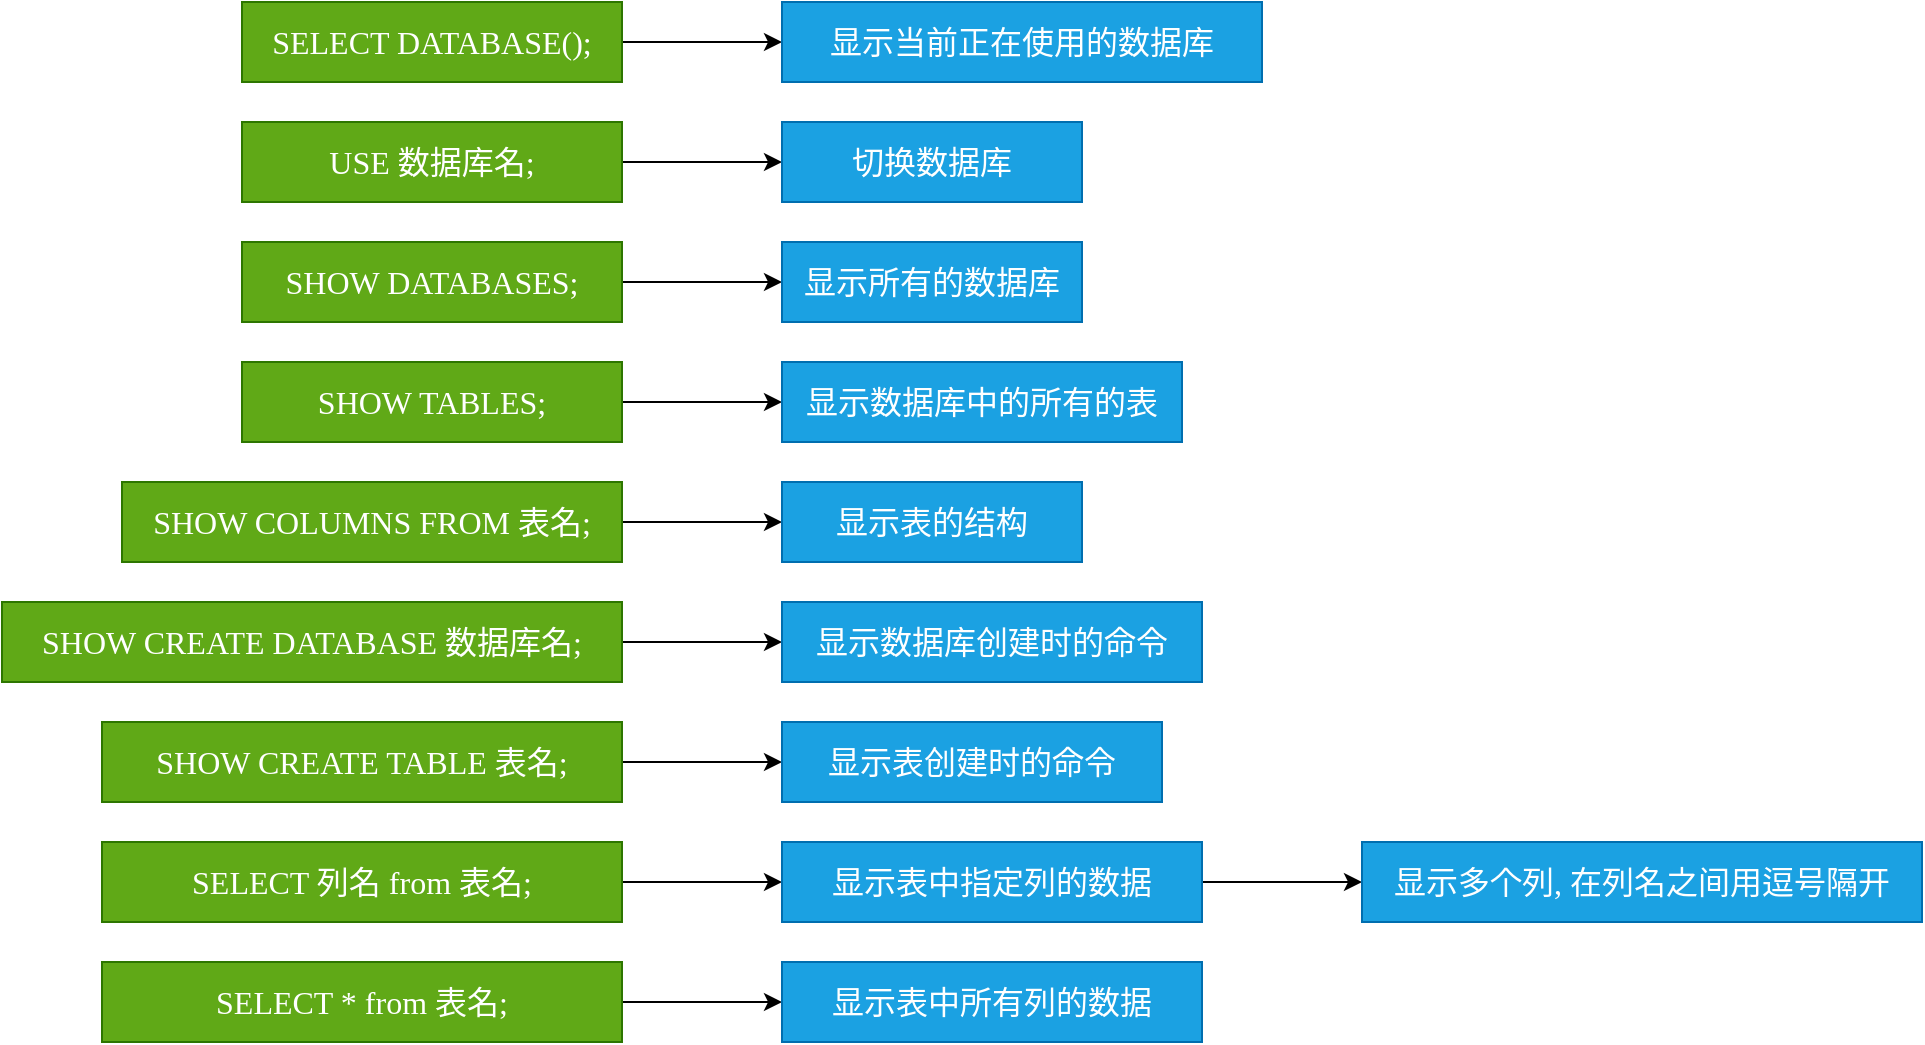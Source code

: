 <mxfile version="14.3.2" type="github">
  <diagram id="r4tI7-QEA74NGSe-jzcr" name="第 1 页">
    <mxGraphModel dx="1422" dy="833" grid="1" gridSize="10" guides="1" tooltips="1" connect="1" arrows="1" fold="1" page="1" pageScale="1" pageWidth="6500" pageHeight="4500" math="0" shadow="0">
      <root>
        <mxCell id="0" />
        <mxCell id="1" parent="0" />
        <mxCell id="pQ-ap-EGcs-gZTDshkdp-6" value="" style="edgeStyle=orthogonalEdgeStyle;rounded=0;orthogonalLoop=1;jettySize=auto;html=1;fontFamily=Verdana;fontSize=16;" edge="1" parent="1" source="pQ-ap-EGcs-gZTDshkdp-3" target="pQ-ap-EGcs-gZTDshkdp-5">
          <mxGeometry relative="1" as="geometry" />
        </mxCell>
        <mxCell id="pQ-ap-EGcs-gZTDshkdp-3" value="SELECT DATABASE();" style="text;html=1;strokeColor=#2D7600;fillColor=#60a917;align=center;verticalAlign=middle;whiteSpace=wrap;rounded=0;fontSize=16;fontColor=#ffffff;fontFamily=Verdana;" vertex="1" parent="1">
          <mxGeometry x="1500" y="140" width="190" height="40" as="geometry" />
        </mxCell>
        <mxCell id="pQ-ap-EGcs-gZTDshkdp-5" value="显示当前正在使用的数据库" style="text;html=1;strokeColor=#006EAF;fillColor=#1ba1e2;align=center;verticalAlign=middle;whiteSpace=wrap;rounded=0;fontSize=16;fontColor=#ffffff;fontFamily=Verdana;" vertex="1" parent="1">
          <mxGeometry x="1770" y="140" width="240" height="40" as="geometry" />
        </mxCell>
        <mxCell id="pQ-ap-EGcs-gZTDshkdp-7" value="" style="edgeStyle=orthogonalEdgeStyle;rounded=0;orthogonalLoop=1;jettySize=auto;html=1;fontFamily=Verdana;fontSize=16;" edge="1" source="pQ-ap-EGcs-gZTDshkdp-8" target="pQ-ap-EGcs-gZTDshkdp-9" parent="1">
          <mxGeometry relative="1" as="geometry" />
        </mxCell>
        <mxCell id="pQ-ap-EGcs-gZTDshkdp-8" value="USE 数据库名;" style="text;html=1;strokeColor=#2D7600;fillColor=#60a917;align=center;verticalAlign=middle;whiteSpace=wrap;rounded=0;fontSize=16;fontColor=#ffffff;fontFamily=Verdana;" vertex="1" parent="1">
          <mxGeometry x="1500" y="200" width="190" height="40" as="geometry" />
        </mxCell>
        <mxCell id="pQ-ap-EGcs-gZTDshkdp-9" value="切换数据库" style="text;html=1;strokeColor=#006EAF;fillColor=#1ba1e2;align=center;verticalAlign=middle;whiteSpace=wrap;rounded=0;fontSize=16;fontColor=#ffffff;fontFamily=Verdana;" vertex="1" parent="1">
          <mxGeometry x="1770" y="200" width="150" height="40" as="geometry" />
        </mxCell>
        <mxCell id="pQ-ap-EGcs-gZTDshkdp-10" value="" style="edgeStyle=orthogonalEdgeStyle;rounded=0;orthogonalLoop=1;jettySize=auto;html=1;fontFamily=Verdana;fontSize=16;" edge="1" source="pQ-ap-EGcs-gZTDshkdp-11" target="pQ-ap-EGcs-gZTDshkdp-12" parent="1">
          <mxGeometry relative="1" as="geometry" />
        </mxCell>
        <mxCell id="pQ-ap-EGcs-gZTDshkdp-11" value="SHOW DATABASES;" style="text;html=1;strokeColor=#2D7600;fillColor=#60a917;align=center;verticalAlign=middle;whiteSpace=wrap;rounded=0;fontSize=16;fontColor=#ffffff;fontFamily=Verdana;" vertex="1" parent="1">
          <mxGeometry x="1500" y="260" width="190" height="40" as="geometry" />
        </mxCell>
        <mxCell id="pQ-ap-EGcs-gZTDshkdp-12" value="显示所有的数据库" style="text;html=1;strokeColor=#006EAF;fillColor=#1ba1e2;align=center;verticalAlign=middle;whiteSpace=wrap;rounded=0;fontSize=16;fontColor=#ffffff;fontFamily=Verdana;" vertex="1" parent="1">
          <mxGeometry x="1770" y="260" width="150" height="40" as="geometry" />
        </mxCell>
        <mxCell id="pQ-ap-EGcs-gZTDshkdp-13" value="" style="edgeStyle=orthogonalEdgeStyle;rounded=0;orthogonalLoop=1;jettySize=auto;html=1;fontFamily=Verdana;fontSize=16;" edge="1" source="pQ-ap-EGcs-gZTDshkdp-14" target="pQ-ap-EGcs-gZTDshkdp-15" parent="1">
          <mxGeometry relative="1" as="geometry" />
        </mxCell>
        <mxCell id="pQ-ap-EGcs-gZTDshkdp-14" value="SHOW TABLES;" style="text;html=1;strokeColor=#2D7600;fillColor=#60a917;align=center;verticalAlign=middle;whiteSpace=wrap;rounded=0;fontSize=16;fontColor=#ffffff;fontFamily=Verdana;" vertex="1" parent="1">
          <mxGeometry x="1500" y="320" width="190" height="40" as="geometry" />
        </mxCell>
        <mxCell id="pQ-ap-EGcs-gZTDshkdp-15" value="显示数据库中的所有的表" style="text;html=1;strokeColor=#006EAF;fillColor=#1ba1e2;align=center;verticalAlign=middle;whiteSpace=wrap;rounded=0;fontSize=16;fontColor=#ffffff;fontFamily=Verdana;" vertex="1" parent="1">
          <mxGeometry x="1770" y="320" width="200" height="40" as="geometry" />
        </mxCell>
        <mxCell id="pQ-ap-EGcs-gZTDshkdp-16" value="" style="edgeStyle=orthogonalEdgeStyle;rounded=0;orthogonalLoop=1;jettySize=auto;html=1;fontFamily=Verdana;fontSize=16;" edge="1" source="pQ-ap-EGcs-gZTDshkdp-17" target="pQ-ap-EGcs-gZTDshkdp-18" parent="1">
          <mxGeometry relative="1" as="geometry" />
        </mxCell>
        <mxCell id="pQ-ap-EGcs-gZTDshkdp-17" value="SHOW COLUMNS FROM 表名;" style="text;html=1;strokeColor=#2D7600;fillColor=#60a917;align=center;verticalAlign=middle;whiteSpace=wrap;rounded=0;fontSize=16;fontColor=#ffffff;fontFamily=Verdana;" vertex="1" parent="1">
          <mxGeometry x="1440" y="380" width="250" height="40" as="geometry" />
        </mxCell>
        <mxCell id="pQ-ap-EGcs-gZTDshkdp-18" value="显示表的结构" style="text;html=1;strokeColor=#006EAF;fillColor=#1ba1e2;align=center;verticalAlign=middle;whiteSpace=wrap;rounded=0;fontSize=16;fontColor=#ffffff;fontFamily=Verdana;" vertex="1" parent="1">
          <mxGeometry x="1770" y="380" width="150" height="40" as="geometry" />
        </mxCell>
        <mxCell id="pQ-ap-EGcs-gZTDshkdp-19" value="" style="edgeStyle=orthogonalEdgeStyle;rounded=0;orthogonalLoop=1;jettySize=auto;html=1;fontFamily=Verdana;fontSize=16;" edge="1" source="pQ-ap-EGcs-gZTDshkdp-20" target="pQ-ap-EGcs-gZTDshkdp-21" parent="1">
          <mxGeometry relative="1" as="geometry" />
        </mxCell>
        <mxCell id="pQ-ap-EGcs-gZTDshkdp-20" value="SHOW CREATE DATABASE 数据库名;" style="text;html=1;strokeColor=#2D7600;fillColor=#60a917;align=center;verticalAlign=middle;whiteSpace=wrap;rounded=0;fontSize=16;fontColor=#ffffff;fontFamily=Verdana;" vertex="1" parent="1">
          <mxGeometry x="1380" y="440" width="310" height="40" as="geometry" />
        </mxCell>
        <mxCell id="pQ-ap-EGcs-gZTDshkdp-21" value="显示数据库创建时的命令" style="text;html=1;strokeColor=#006EAF;fillColor=#1ba1e2;align=center;verticalAlign=middle;whiteSpace=wrap;rounded=0;fontSize=16;fontColor=#ffffff;fontFamily=Verdana;" vertex="1" parent="1">
          <mxGeometry x="1770" y="440" width="210" height="40" as="geometry" />
        </mxCell>
        <mxCell id="pQ-ap-EGcs-gZTDshkdp-22" value="" style="edgeStyle=orthogonalEdgeStyle;rounded=0;orthogonalLoop=1;jettySize=auto;html=1;fontFamily=Verdana;fontSize=16;" edge="1" source="pQ-ap-EGcs-gZTDshkdp-23" target="pQ-ap-EGcs-gZTDshkdp-24" parent="1">
          <mxGeometry relative="1" as="geometry" />
        </mxCell>
        <mxCell id="pQ-ap-EGcs-gZTDshkdp-23" value="SHOW CREATE TABLE 表名;" style="text;html=1;strokeColor=#2D7600;fillColor=#60a917;align=center;verticalAlign=middle;whiteSpace=wrap;rounded=0;fontSize=16;fontColor=#ffffff;fontFamily=Verdana;" vertex="1" parent="1">
          <mxGeometry x="1430" y="500" width="260" height="40" as="geometry" />
        </mxCell>
        <mxCell id="pQ-ap-EGcs-gZTDshkdp-24" value="显示表创建时的命令" style="text;html=1;strokeColor=#006EAF;fillColor=#1ba1e2;align=center;verticalAlign=middle;whiteSpace=wrap;rounded=0;fontSize=16;fontColor=#ffffff;fontFamily=Verdana;" vertex="1" parent="1">
          <mxGeometry x="1770" y="500" width="190" height="40" as="geometry" />
        </mxCell>
        <mxCell id="pQ-ap-EGcs-gZTDshkdp-25" value="" style="edgeStyle=orthogonalEdgeStyle;rounded=0;orthogonalLoop=1;jettySize=auto;html=1;fontFamily=Verdana;fontSize=16;" edge="1" source="pQ-ap-EGcs-gZTDshkdp-26" target="pQ-ap-EGcs-gZTDshkdp-27" parent="1">
          <mxGeometry relative="1" as="geometry" />
        </mxCell>
        <mxCell id="pQ-ap-EGcs-gZTDshkdp-26" value="SELECT 列名 from 表名;" style="text;html=1;strokeColor=#2D7600;fillColor=#60a917;align=center;verticalAlign=middle;whiteSpace=wrap;rounded=0;fontSize=16;fontColor=#ffffff;fontFamily=Verdana;" vertex="1" parent="1">
          <mxGeometry x="1430" y="560" width="260" height="40" as="geometry" />
        </mxCell>
        <mxCell id="pQ-ap-EGcs-gZTDshkdp-33" value="" style="edgeStyle=orthogonalEdgeStyle;rounded=0;orthogonalLoop=1;jettySize=auto;html=1;fontFamily=Verdana;fontSize=16;" edge="1" parent="1" source="pQ-ap-EGcs-gZTDshkdp-27" target="pQ-ap-EGcs-gZTDshkdp-32">
          <mxGeometry relative="1" as="geometry" />
        </mxCell>
        <mxCell id="pQ-ap-EGcs-gZTDshkdp-27" value="显示表中指定列的数据" style="text;html=1;strokeColor=#006EAF;fillColor=#1ba1e2;align=center;verticalAlign=middle;whiteSpace=wrap;rounded=0;fontSize=16;fontColor=#ffffff;fontFamily=Verdana;" vertex="1" parent="1">
          <mxGeometry x="1770" y="560" width="210" height="40" as="geometry" />
        </mxCell>
        <mxCell id="pQ-ap-EGcs-gZTDshkdp-32" value="显示多个列, 在列名之间用逗号隔开" style="text;html=1;strokeColor=#006EAF;fillColor=#1ba1e2;align=center;verticalAlign=middle;whiteSpace=wrap;rounded=0;fontSize=16;fontColor=#ffffff;fontFamily=Verdana;" vertex="1" parent="1">
          <mxGeometry x="2060" y="560" width="280" height="40" as="geometry" />
        </mxCell>
        <mxCell id="pQ-ap-EGcs-gZTDshkdp-41" value="" style="edgeStyle=orthogonalEdgeStyle;rounded=0;orthogonalLoop=1;jettySize=auto;html=1;fontFamily=Verdana;fontSize=16;" edge="1" source="pQ-ap-EGcs-gZTDshkdp-42" target="pQ-ap-EGcs-gZTDshkdp-43" parent="1">
          <mxGeometry relative="1" as="geometry" />
        </mxCell>
        <mxCell id="pQ-ap-EGcs-gZTDshkdp-42" value="SELECT * from 表名;" style="text;html=1;strokeColor=#2D7600;fillColor=#60a917;align=center;verticalAlign=middle;whiteSpace=wrap;rounded=0;fontSize=16;fontColor=#ffffff;fontFamily=Verdana;" vertex="1" parent="1">
          <mxGeometry x="1430" y="620" width="260" height="40" as="geometry" />
        </mxCell>
        <mxCell id="pQ-ap-EGcs-gZTDshkdp-43" value="显示表中所有列的数据" style="text;html=1;strokeColor=#006EAF;fillColor=#1ba1e2;align=center;verticalAlign=middle;whiteSpace=wrap;rounded=0;fontSize=16;fontColor=#ffffff;fontFamily=Verdana;" vertex="1" parent="1">
          <mxGeometry x="1770" y="620" width="210" height="40" as="geometry" />
        </mxCell>
      </root>
    </mxGraphModel>
  </diagram>
</mxfile>
